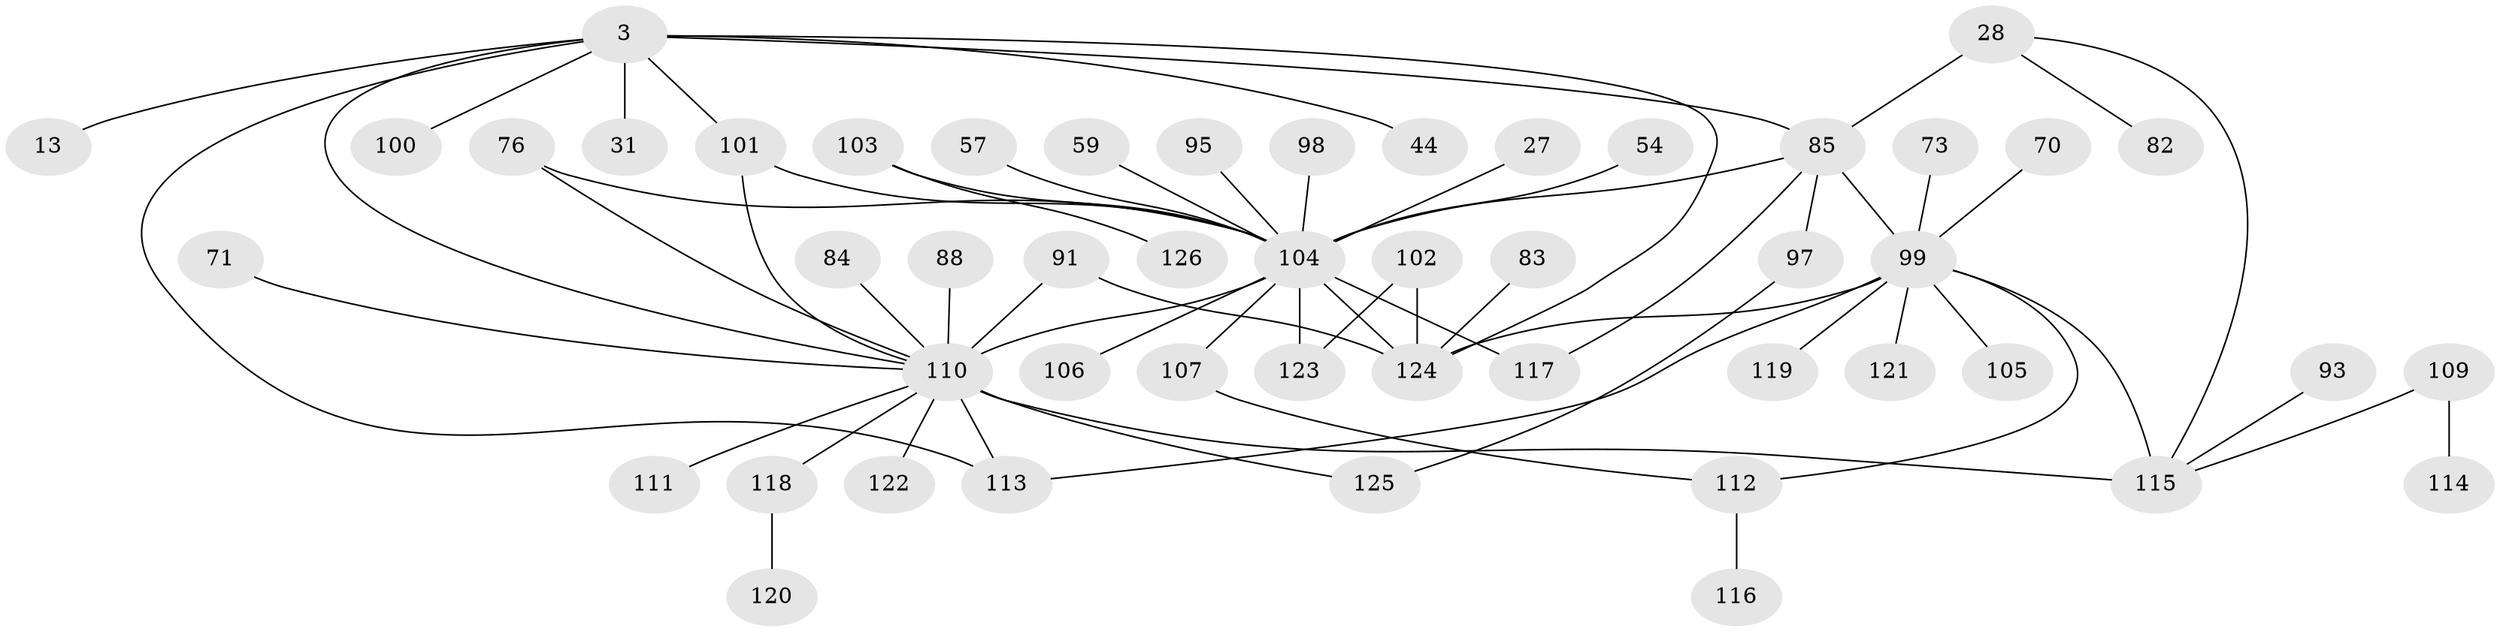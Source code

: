// original degree distribution, {4: 0.1349206349206349, 7: 0.007936507936507936, 6: 0.031746031746031744, 5: 0.05555555555555555, 8: 0.007936507936507936, 3: 0.18253968253968253, 1: 0.30952380952380953, 2: 0.2698412698412698}
// Generated by graph-tools (version 1.1) at 2025/45/03/04/25 21:45:59]
// undirected, 50 vertices, 64 edges
graph export_dot {
graph [start="1"]
  node [color=gray90,style=filled];
  3 [super="+1+2"];
  13;
  27;
  28;
  31;
  44 [super="+30+37"];
  54;
  57;
  59;
  70 [super="+62"];
  71;
  73;
  76;
  82;
  83;
  84 [super="+75"];
  85 [super="+23+51"];
  88;
  91 [super="+65"];
  93;
  95;
  97 [super="+49"];
  98;
  99 [super="+74+60+61+68+5"];
  100 [super="+35"];
  101 [super="+58+63"];
  102;
  103;
  104 [super="+7+46+55+80"];
  105;
  106;
  107;
  109;
  110 [super="+86+90+92"];
  111;
  112;
  113 [super="+64+53+72"];
  114;
  115 [super="+56+89"];
  116;
  117 [super="+94"];
  118;
  119;
  120;
  121;
  122;
  123;
  124 [super="+108+96"];
  125;
  126;
  3 -- 31;
  3 -- 113;
  3 -- 13;
  3 -- 85;
  3 -- 44;
  3 -- 110 [weight=2];
  3 -- 101 [weight=2];
  3 -- 124;
  3 -- 100;
  27 -- 104;
  28 -- 82;
  28 -- 85 [weight=2];
  28 -- 115;
  54 -- 104;
  57 -- 104;
  59 -- 104;
  70 -- 99;
  71 -- 110;
  73 -- 99;
  76 -- 104;
  76 -- 110;
  83 -- 124;
  84 -- 110;
  85 -- 104 [weight=4];
  85 -- 97;
  85 -- 99 [weight=4];
  85 -- 117;
  88 -- 110;
  91 -- 124 [weight=3];
  91 -- 110;
  93 -- 115;
  95 -- 104;
  97 -- 125;
  98 -- 104;
  99 -- 112;
  99 -- 121;
  99 -- 105;
  99 -- 113;
  99 -- 124;
  99 -- 119;
  99 -- 115;
  101 -- 104 [weight=2];
  101 -- 110;
  102 -- 123;
  102 -- 124;
  103 -- 126;
  103 -- 104;
  104 -- 106;
  104 -- 124 [weight=4];
  104 -- 107;
  104 -- 123;
  104 -- 117;
  104 -- 110;
  107 -- 112;
  109 -- 114;
  109 -- 115;
  110 -- 118;
  110 -- 122;
  110 -- 115 [weight=3];
  110 -- 113 [weight=3];
  110 -- 125;
  110 -- 111;
  112 -- 116;
  118 -- 120;
}
